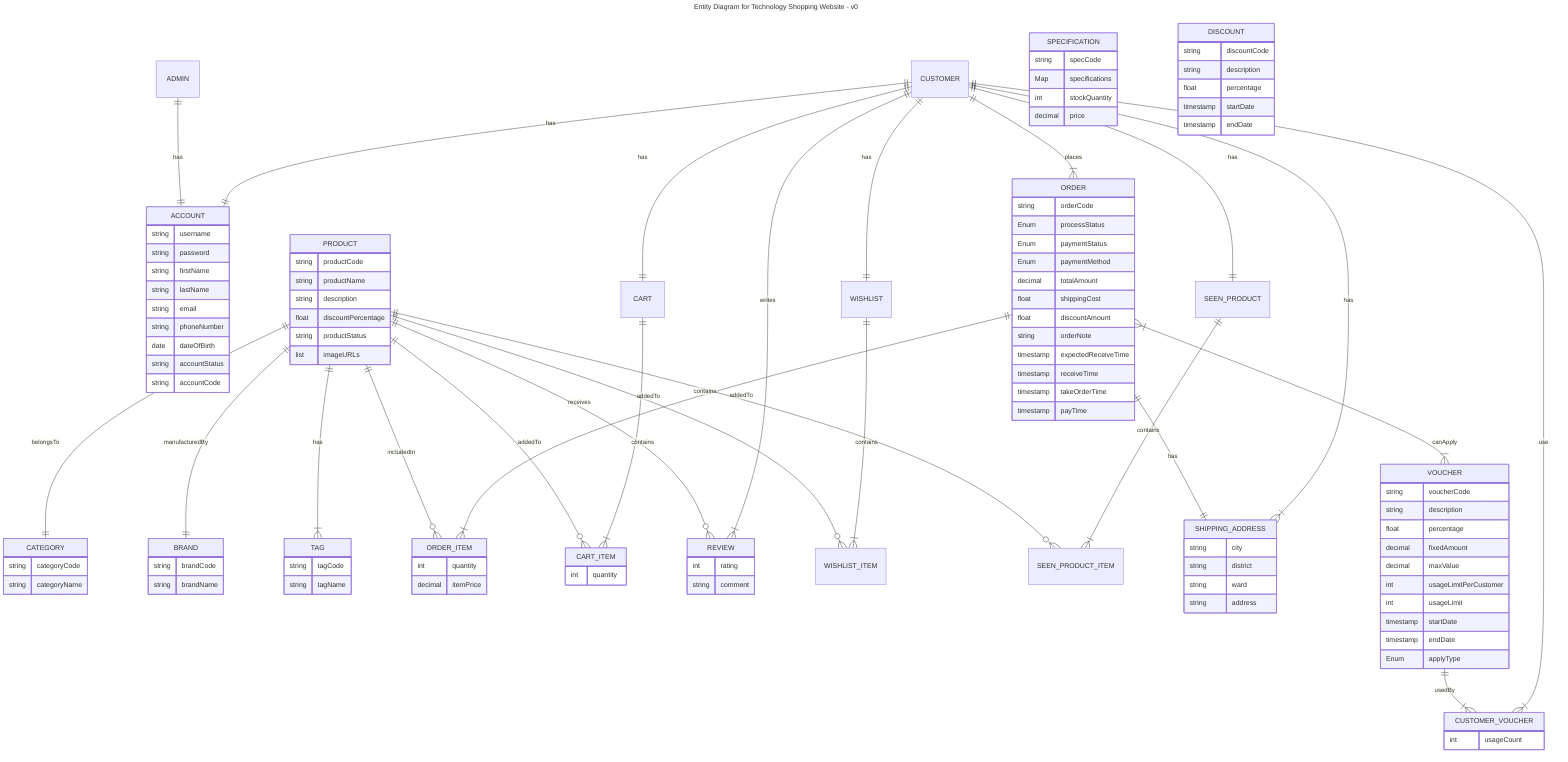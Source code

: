 ---
title: Entity Diagram for Technology Shopping Website - v0
---
erDiagram
    ACCOUNT {
        string username 
        string password
        string firstName
        string lastName
        string email
        string phoneNumber
        date dateOfBirth
        string accountStatus
        string accountCode 
    }

    CUSTOMER ||--|| ACCOUNT : "has"
    ADMIN ||--|| ACCOUNT : "has"

    CUSTOMER {
    }

    ADMIN {
    }

    PRODUCT {
        string productCode 
        string productName
        string description
        float discountPercentage
        string productStatus
        list imageURLs 
    }

    SPECIFICATION {
        string specCode
        Map specifications
        int stockQuantity
        decimal price
    }

    CATEGORY {
        string categoryCode
        string categoryName
    }

    BRAND {
        string brandCode 
        string brandName
    }

    TAG {
        string tagCode
        string tagName
    }

    ORDER {
        string orderCode 
        Enum processStatus
        Enum paymentStatus
        Enum paymentMethod
        decimal totalAmount
        float shippingCost
        float discountAmount
        string orderNote
        timestamp expectedReceiveTime
        timestamp receiveTime
        timestamp takeOrderTime
        timestamp payTime
    }

    ORDER_ITEM {
        int quantity
        decimal itemPrice 
    }

    CART {
    }

    CART_ITEM {
        int quantity
    }

    REVIEW {
        int rating 
        string comment
    }

    WISHLIST {
    }

    WISHLIST_ITEM {
    }

    SEEN_PRODUCT {
    }

    SEEN_PRODUCT_ITEM {
    }

    SHIPPING_ADDRESS {
        string city
        string district
        string ward
        string address
    }

    DISCOUNT{
        string discountCode
        string description
        float percentage
        timestamp startDate
        timestamp endDate
    }

    VOUCHER {
        string voucherCode
        string description
        float percentage
        decimal fixedAmount
        decimal maxValue
        int usageLimitPerCustomer
        int usageLimit
        timestamp startDate
        timestamp endDate
        Enum applyType
    }

    CUSTOMER_VOUCHER{
        int usageCount
    }

    CUSTOMER ||--|| WISHLIST : "has"
    WISHLIST ||--|{ WISHLIST_ITEM : "contains"
    
    CUSTOMER ||--|| CART : "has"
    CART ||--|{ CART_ITEM : "contains"
    
    CUSTOMER ||--|| SEEN_PRODUCT : "has"
    SEEN_PRODUCT ||--|{ SEEN_PRODUCT_ITEM : "contains"

    CUSTOMER ||--|{ CUSTOMER_VOUCHER : use
    VOUCHER ||--|{ CUSTOMER_VOUCHER : usedBy

    CUSTOMER ||--|{ SHIPPING_ADDRESS : "has"
    CUSTOMER ||--|{ ORDER : "places"
    CUSTOMER ||--|{ REVIEW : "writes"


    ORDER ||--|{ ORDER_ITEM : "contains"
    ORDER ||--|| SHIPPING_ADDRESS : "has"
    ORDER }|--|{ VOUCHER : "canApply"

    PRODUCT ||--o{ CART_ITEM : "addedTo"
    PRODUCT ||--o{ ORDER_ITEM : "includedIn"
    PRODUCT ||--o{ REVIEW : "receives"
    PRODUCT ||--o{ WISHLIST_ITEM : "addedTo"
    PRODUCT ||--o{ SEEN_PRODUCT_ITEM : "addedTo"
    PRODUCT ||--|| CATEGORY : "belongsTo"
    PRODUCT ||--|| BRAND : "manufacturedBy"
    PRODUCT ||--|{ TAG : "has"